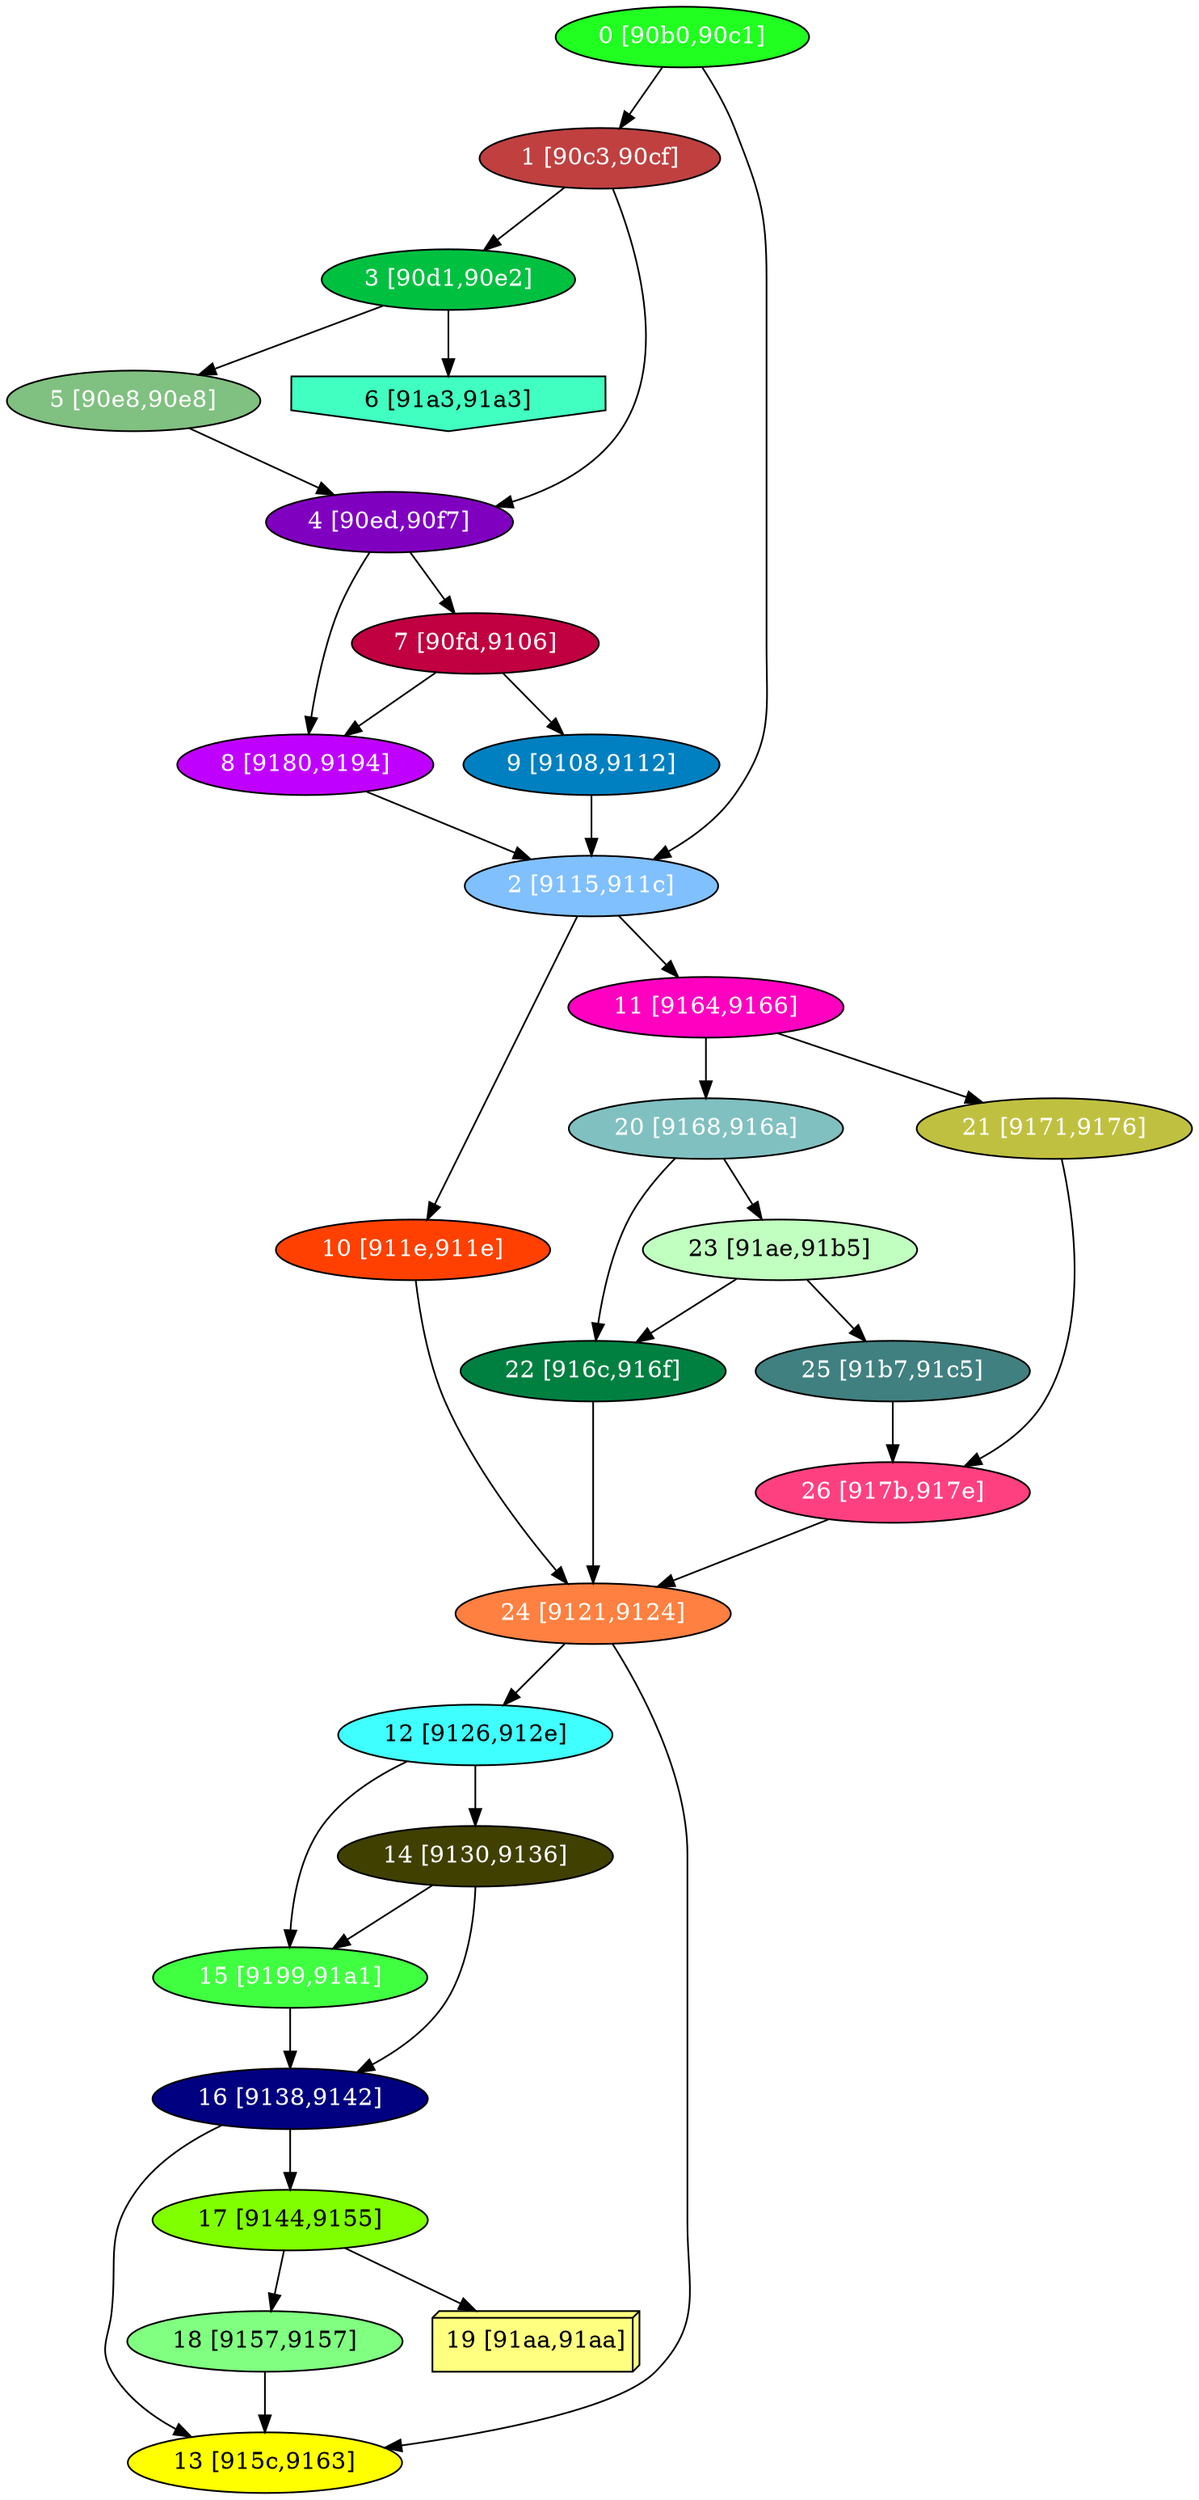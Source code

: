diGraph libnss3{
	libnss3_0  [style=filled fillcolor="#20FF20" fontcolor="#ffffff" shape=oval label="0 [90b0,90c1]"]
	libnss3_1  [style=filled fillcolor="#C04040" fontcolor="#ffffff" shape=oval label="1 [90c3,90cf]"]
	libnss3_2  [style=filled fillcolor="#80C0FF" fontcolor="#ffffff" shape=oval label="2 [9115,911c]"]
	libnss3_3  [style=filled fillcolor="#00C040" fontcolor="#ffffff" shape=oval label="3 [90d1,90e2]"]
	libnss3_4  [style=filled fillcolor="#8000C0" fontcolor="#ffffff" shape=oval label="4 [90ed,90f7]"]
	libnss3_5  [style=filled fillcolor="#80C080" fontcolor="#ffffff" shape=oval label="5 [90e8,90e8]"]
	libnss3_6  [style=filled fillcolor="#40FFC0" fontcolor="#000000" shape=invhouse label="6 [91a3,91a3]"]
	libnss3_7  [style=filled fillcolor="#C00040" fontcolor="#ffffff" shape=oval label="7 [90fd,9106]"]
	libnss3_8  [style=filled fillcolor="#C000FF" fontcolor="#ffffff" shape=oval label="8 [9180,9194]"]
	libnss3_9  [style=filled fillcolor="#0080C0" fontcolor="#ffffff" shape=oval label="9 [9108,9112]"]
	libnss3_a  [style=filled fillcolor="#FF4000" fontcolor="#ffffff" shape=oval label="10 [911e,911e]"]
	libnss3_b  [style=filled fillcolor="#FF00C0" fontcolor="#ffffff" shape=oval label="11 [9164,9166]"]
	libnss3_c  [style=filled fillcolor="#40FFFF" fontcolor="#000000" shape=oval label="12 [9126,912e]"]
	libnss3_d  [style=filled fillcolor="#FFFF00" fontcolor="#000000" shape=oval label="13 [915c,9163]"]
	libnss3_e  [style=filled fillcolor="#404000" fontcolor="#ffffff" shape=oval label="14 [9130,9136]"]
	libnss3_f  [style=filled fillcolor="#40FF40" fontcolor="#ffffff" shape=oval label="15 [9199,91a1]"]
	libnss3_10  [style=filled fillcolor="#000080" fontcolor="#ffffff" shape=oval label="16 [9138,9142]"]
	libnss3_11  [style=filled fillcolor="#80FF00" fontcolor="#000000" shape=oval label="17 [9144,9155]"]
	libnss3_12  [style=filled fillcolor="#80FF80" fontcolor="#000000" shape=oval label="18 [9157,9157]"]
	libnss3_13  [style=filled fillcolor="#FFFF80" fontcolor="#000000" shape=box3d label="19 [91aa,91aa]"]
	libnss3_14  [style=filled fillcolor="#80C0C0" fontcolor="#ffffff" shape=oval label="20 [9168,916a]"]
	libnss3_15  [style=filled fillcolor="#C0C040" fontcolor="#ffffff" shape=oval label="21 [9171,9176]"]
	libnss3_16  [style=filled fillcolor="#008040" fontcolor="#ffffff" shape=oval label="22 [916c,916f]"]
	libnss3_17  [style=filled fillcolor="#C0FFC0" fontcolor="#000000" shape=oval label="23 [91ae,91b5]"]
	libnss3_18  [style=filled fillcolor="#FF8040" fontcolor="#ffffff" shape=oval label="24 [9121,9124]"]
	libnss3_19  [style=filled fillcolor="#408080" fontcolor="#ffffff" shape=oval label="25 [91b7,91c5]"]
	libnss3_1a  [style=filled fillcolor="#FF4080" fontcolor="#ffffff" shape=oval label="26 [917b,917e]"]

	libnss3_0 -> libnss3_1
	libnss3_0 -> libnss3_2
	libnss3_1 -> libnss3_3
	libnss3_1 -> libnss3_4
	libnss3_2 -> libnss3_a
	libnss3_2 -> libnss3_b
	libnss3_3 -> libnss3_5
	libnss3_3 -> libnss3_6
	libnss3_4 -> libnss3_7
	libnss3_4 -> libnss3_8
	libnss3_5 -> libnss3_4
	libnss3_7 -> libnss3_8
	libnss3_7 -> libnss3_9
	libnss3_8 -> libnss3_2
	libnss3_9 -> libnss3_2
	libnss3_a -> libnss3_18
	libnss3_b -> libnss3_14
	libnss3_b -> libnss3_15
	libnss3_c -> libnss3_e
	libnss3_c -> libnss3_f
	libnss3_e -> libnss3_f
	libnss3_e -> libnss3_10
	libnss3_f -> libnss3_10
	libnss3_10 -> libnss3_d
	libnss3_10 -> libnss3_11
	libnss3_11 -> libnss3_12
	libnss3_11 -> libnss3_13
	libnss3_12 -> libnss3_d
	libnss3_14 -> libnss3_16
	libnss3_14 -> libnss3_17
	libnss3_15 -> libnss3_1a
	libnss3_16 -> libnss3_18
	libnss3_17 -> libnss3_16
	libnss3_17 -> libnss3_19
	libnss3_18 -> libnss3_c
	libnss3_18 -> libnss3_d
	libnss3_19 -> libnss3_1a
	libnss3_1a -> libnss3_18
}